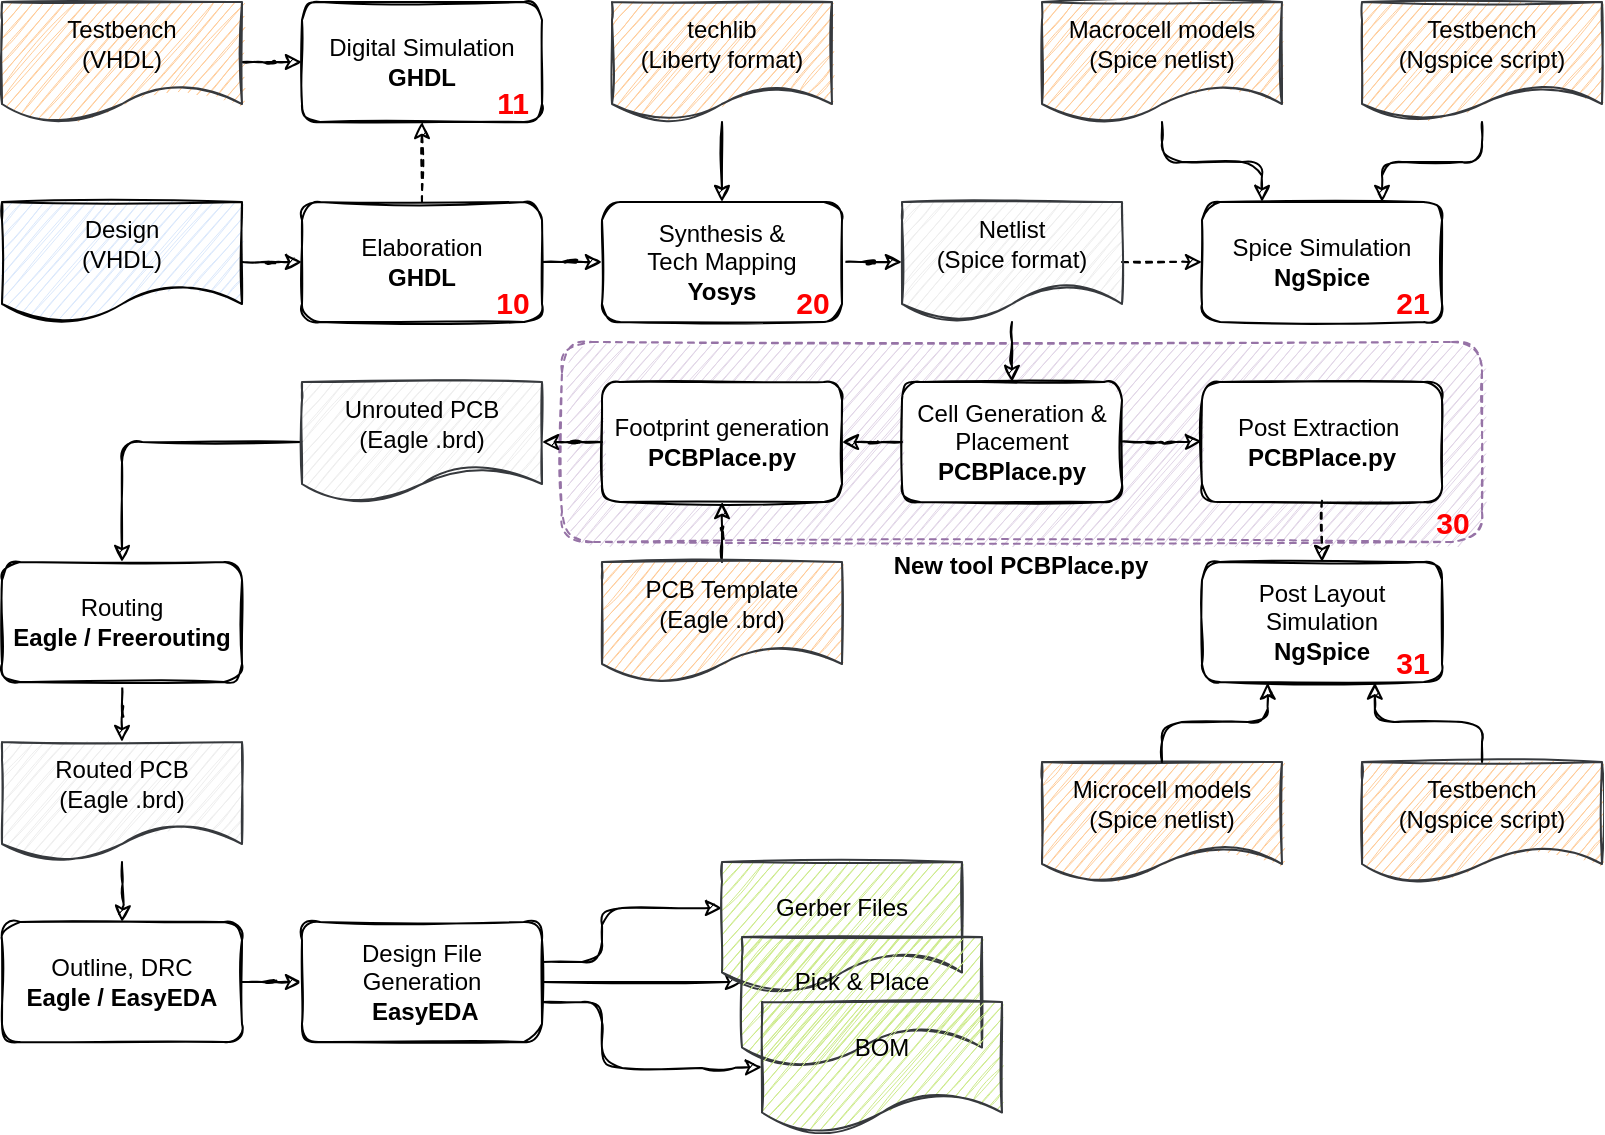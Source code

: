 <mxfile version="15.7.3" type="device"><diagram id="76pVK8txZzAylfdNwiIW" name="Seite-1"><mxGraphModel dx="1824" dy="1102" grid="1" gridSize="10" guides="1" tooltips="1" connect="1" arrows="1" fold="1" page="1" pageScale="1" pageWidth="1169" pageHeight="1654" math="0" shadow="0"><root><mxCell id="0"/><mxCell id="1" parent="0"/><mxCell id="VOdj1MrYIEahnoCqU6C0-6" value="" style="rounded=1;whiteSpace=wrap;html=1;dashed=1;fillColor=#e1d5e7;strokeColor=#9673a6;sketch=1;" parent="1" vertex="1"><mxGeometry x="330" y="300" width="460" height="100" as="geometry"/></mxCell><mxCell id="D0brOnI806T1x-EKZ3ic-13" value="" style="edgeStyle=orthogonalEdgeStyle;orthogonalLoop=1;jettySize=auto;html=1;sketch=1;" parent="1" source="D0brOnI806T1x-EKZ3ic-3" target="D0brOnI806T1x-EKZ3ic-12" edge="1"><mxGeometry relative="1" as="geometry"/></mxCell><mxCell id="D0brOnI806T1x-EKZ3ic-3" value="Design&lt;br&gt;(VHDL)" style="shape=document;whiteSpace=wrap;html=1;boundedLbl=1;fillColor=#dae8fc;strokeColor=#030303;rounded=1;sketch=1;" parent="1" vertex="1"><mxGeometry x="50" y="230" width="120" height="60" as="geometry"/></mxCell><mxCell id="D0brOnI806T1x-EKZ3ic-15" value="" style="edgeStyle=orthogonalEdgeStyle;orthogonalLoop=1;jettySize=auto;html=1;sketch=1;" parent="1" source="D0brOnI806T1x-EKZ3ic-12" target="D0brOnI806T1x-EKZ3ic-14" edge="1"><mxGeometry relative="1" as="geometry"/></mxCell><mxCell id="4" value="" style="edgeStyle=orthogonalEdgeStyle;orthogonalLoop=1;jettySize=auto;html=1;dashed=1;sketch=1;" parent="1" source="D0brOnI806T1x-EKZ3ic-12" target="3" edge="1"><mxGeometry relative="1" as="geometry"/></mxCell><mxCell id="D0brOnI806T1x-EKZ3ic-12" value="Elaboration&lt;br&gt;&lt;b&gt;GHDL&lt;/b&gt;" style="whiteSpace=wrap;html=1;rounded=1;sketch=1;" parent="1" vertex="1"><mxGeometry x="200" y="230" width="120" height="60" as="geometry"/></mxCell><mxCell id="D0brOnI806T1x-EKZ3ic-19" value="" style="edgeStyle=orthogonalEdgeStyle;orthogonalLoop=1;jettySize=auto;html=1;sketch=1;" parent="1" source="D0brOnI806T1x-EKZ3ic-14" target="D0brOnI806T1x-EKZ3ic-18" edge="1"><mxGeometry relative="1" as="geometry"/></mxCell><mxCell id="D0brOnI806T1x-EKZ3ic-14" value="Synthesis &amp;amp; &lt;br&gt;Tech Mapping&lt;br&gt;&lt;b&gt;Yosys&lt;/b&gt;" style="whiteSpace=wrap;html=1;rounded=1;sketch=1;" parent="1" vertex="1"><mxGeometry x="350" y="230" width="120" height="60" as="geometry"/></mxCell><mxCell id="D0brOnI806T1x-EKZ3ic-21" value="" style="edgeStyle=orthogonalEdgeStyle;orthogonalLoop=1;jettySize=auto;html=1;sketch=1;" parent="1" source="D0brOnI806T1x-EKZ3ic-18" target="D0brOnI806T1x-EKZ3ic-20" edge="1"><mxGeometry relative="1" as="geometry"><Array as="points"><mxPoint x="555" y="310"/><mxPoint x="555" y="310"/></Array></mxGeometry></mxCell><mxCell id="D0brOnI806T1x-EKZ3ic-30" value="" style="edgeStyle=orthogonalEdgeStyle;orthogonalLoop=1;jettySize=auto;html=1;dashed=1;sketch=1;" parent="1" source="D0brOnI806T1x-EKZ3ic-18" target="D0brOnI806T1x-EKZ3ic-29" edge="1"><mxGeometry relative="1" as="geometry"/></mxCell><mxCell id="D0brOnI806T1x-EKZ3ic-18" value="Netlist&lt;br&gt;(Spice format)" style="shape=document;whiteSpace=wrap;html=1;boundedLbl=1;fillColor=#eeeeee;strokeColor=#36393d;rounded=1;sketch=1;" parent="1" vertex="1"><mxGeometry x="500" y="230" width="110" height="60" as="geometry"/></mxCell><mxCell id="D0brOnI806T1x-EKZ3ic-26" value="" style="edgeStyle=orthogonalEdgeStyle;orthogonalLoop=1;jettySize=auto;html=1;sketch=1;" parent="1" source="D0brOnI806T1x-EKZ3ic-20" target="D0brOnI806T1x-EKZ3ic-25" edge="1"><mxGeometry relative="1" as="geometry"/></mxCell><mxCell id="D0brOnI806T1x-EKZ3ic-20" value="Cell Generation &amp;amp; Placement&lt;br&gt;&lt;b&gt;PCBPlace.py&lt;/b&gt;" style="whiteSpace=wrap;html=1;rounded=1;sketch=1;" parent="1" vertex="1"><mxGeometry x="500" y="320" width="110" height="60" as="geometry"/></mxCell><mxCell id="D0brOnI806T1x-EKZ3ic-24" value="" style="edgeStyle=orthogonalEdgeStyle;orthogonalLoop=1;jettySize=auto;html=1;sketch=1;" parent="1" source="D0brOnI806T1x-EKZ3ic-22" target="D0brOnI806T1x-EKZ3ic-14" edge="1"><mxGeometry relative="1" as="geometry"/></mxCell><mxCell id="D0brOnI806T1x-EKZ3ic-22" value="techlib&lt;br&gt;(Liberty format)" style="shape=document;whiteSpace=wrap;html=1;boundedLbl=1;fillColor=#ffcc99;strokeColor=#36393d;rounded=1;sketch=1;" parent="1" vertex="1"><mxGeometry x="355" y="130" width="110" height="60" as="geometry"/></mxCell><mxCell id="D0brOnI806T1x-EKZ3ic-37" value="" style="edgeStyle=orthogonalEdgeStyle;orthogonalLoop=1;jettySize=auto;html=1;sketch=1;" parent="1" source="D0brOnI806T1x-EKZ3ic-25" target="D0brOnI806T1x-EKZ3ic-36" edge="1"><mxGeometry relative="1" as="geometry"/></mxCell><mxCell id="D0brOnI806T1x-EKZ3ic-25" value="Footprint generation&lt;br&gt;&lt;b&gt;PCBPlace.py&lt;/b&gt;" style="whiteSpace=wrap;html=1;rounded=1;sketch=1;" parent="1" vertex="1"><mxGeometry x="350" y="320" width="120" height="60" as="geometry"/></mxCell><mxCell id="D0brOnI806T1x-EKZ3ic-28" value="" style="edgeStyle=orthogonalEdgeStyle;orthogonalLoop=1;jettySize=auto;html=1;sketch=1;" parent="1" source="D0brOnI806T1x-EKZ3ic-27" target="D0brOnI806T1x-EKZ3ic-25" edge="1"><mxGeometry relative="1" as="geometry"/></mxCell><mxCell id="D0brOnI806T1x-EKZ3ic-27" value="PCB Template&lt;br&gt;(Eagle .brd)" style="shape=document;whiteSpace=wrap;html=1;boundedLbl=1;fillColor=#ffcc99;strokeColor=#36393d;rounded=1;sketch=1;" parent="1" vertex="1"><mxGeometry x="350" y="410" width="120" height="60" as="geometry"/></mxCell><mxCell id="D0brOnI806T1x-EKZ3ic-29" value="Spice Simulation&lt;br&gt;&lt;b&gt;NgSpice&lt;/b&gt;" style="whiteSpace=wrap;html=1;rounded=1;sketch=1;" parent="1" vertex="1"><mxGeometry x="650" y="230" width="120" height="60" as="geometry"/></mxCell><mxCell id="D0brOnI806T1x-EKZ3ic-33" value="" style="edgeStyle=orthogonalEdgeStyle;orthogonalLoop=1;jettySize=auto;html=1;entryX=0.25;entryY=0;entryDx=0;entryDy=0;sketch=1;" parent="1" source="D0brOnI806T1x-EKZ3ic-31" target="D0brOnI806T1x-EKZ3ic-29" edge="1"><mxGeometry relative="1" as="geometry"/></mxCell><mxCell id="D0brOnI806T1x-EKZ3ic-31" value="Macrocell models&lt;br&gt;(Spice netlist)" style="shape=document;whiteSpace=wrap;html=1;boundedLbl=1;fillColor=#ffcc99;strokeColor=#36393d;rounded=1;sketch=1;" parent="1" vertex="1"><mxGeometry x="570" y="130" width="120" height="60" as="geometry"/></mxCell><mxCell id="D0brOnI806T1x-EKZ3ic-35" value="" style="edgeStyle=orthogonalEdgeStyle;orthogonalLoop=1;jettySize=auto;html=1;sketch=1;" parent="1" source="D0brOnI806T1x-EKZ3ic-32" target="D0brOnI806T1x-EKZ3ic-29" edge="1"><mxGeometry relative="1" as="geometry"><mxPoint x="760" y="210" as="targetPoint"/><Array as="points"><mxPoint x="790" y="210"/><mxPoint x="740" y="210"/></Array></mxGeometry></mxCell><mxCell id="D0brOnI806T1x-EKZ3ic-32" value="Testbench&lt;br&gt;(Ngspice script)" style="shape=document;whiteSpace=wrap;html=1;boundedLbl=1;fillColor=#ffcc99;strokeColor=#36393d;rounded=1;sketch=1;" parent="1" vertex="1"><mxGeometry x="730" y="130" width="120" height="60" as="geometry"/></mxCell><mxCell id="D0brOnI806T1x-EKZ3ic-39" value="" style="edgeStyle=orthogonalEdgeStyle;orthogonalLoop=1;jettySize=auto;html=1;sketch=1;" parent="1" source="D0brOnI806T1x-EKZ3ic-36" target="D0brOnI806T1x-EKZ3ic-38" edge="1"><mxGeometry relative="1" as="geometry"/></mxCell><mxCell id="D0brOnI806T1x-EKZ3ic-36" value="Unrouted PCB&lt;br&gt;(Eagle .brd)" style="shape=document;whiteSpace=wrap;html=1;boundedLbl=1;fillColor=#eeeeee;strokeColor=#36393d;rounded=1;sketch=1;" parent="1" vertex="1"><mxGeometry x="200" y="320" width="120" height="60" as="geometry"/></mxCell><mxCell id="D0brOnI806T1x-EKZ3ic-47" value="" style="edgeStyle=orthogonalEdgeStyle;orthogonalLoop=1;jettySize=auto;html=1;sketch=1;" parent="1" source="D0brOnI806T1x-EKZ3ic-38" target="D0brOnI806T1x-EKZ3ic-46" edge="1"><mxGeometry relative="1" as="geometry"/></mxCell><mxCell id="D0brOnI806T1x-EKZ3ic-38" value="Routing&lt;br&gt;&lt;b&gt;Eagle / Freerouting&lt;/b&gt;" style="whiteSpace=wrap;html=1;rounded=1;sketch=1;" parent="1" vertex="1"><mxGeometry x="50" y="410" width="120" height="60" as="geometry"/></mxCell><mxCell id="D0brOnI806T1x-EKZ3ic-43" value="" style="edgeStyle=orthogonalEdgeStyle;orthogonalLoop=1;jettySize=auto;html=1;sketch=1;" parent="1" source="D0brOnI806T1x-EKZ3ic-40" target="D0brOnI806T1x-EKZ3ic-42" edge="1"><mxGeometry relative="1" as="geometry"/></mxCell><mxCell id="D0brOnI806T1x-EKZ3ic-40" value="Outline, DRC&lt;br&gt;&lt;b&gt;Eagle / EasyEDA&lt;/b&gt;" style="whiteSpace=wrap;html=1;rounded=1;sketch=1;" parent="1" vertex="1"><mxGeometry x="50" y="590" width="120" height="60" as="geometry"/></mxCell><mxCell id="D0brOnI806T1x-EKZ3ic-50" value="" style="edgeStyle=orthogonalEdgeStyle;orthogonalLoop=1;jettySize=auto;html=1;sketch=1;" parent="1" source="D0brOnI806T1x-EKZ3ic-42" target="D0brOnI806T1x-EKZ3ic-49" edge="1"><mxGeometry relative="1" as="geometry"><Array as="points"><mxPoint x="350" y="610"/><mxPoint x="350" y="583"/></Array></mxGeometry></mxCell><mxCell id="D0brOnI806T1x-EKZ3ic-53" style="edgeStyle=orthogonalEdgeStyle;orthogonalLoop=1;jettySize=auto;html=1;exitX=1;exitY=0.5;exitDx=0;exitDy=0;sketch=1;" parent="1" source="D0brOnI806T1x-EKZ3ic-42" target="D0brOnI806T1x-EKZ3ic-51" edge="1"><mxGeometry relative="1" as="geometry"><Array as="points"><mxPoint x="490" y="620"/><mxPoint x="490" y="620"/></Array></mxGeometry></mxCell><mxCell id="D0brOnI806T1x-EKZ3ic-54" style="edgeStyle=orthogonalEdgeStyle;orthogonalLoop=1;jettySize=auto;html=1;exitX=0.999;exitY=0.667;exitDx=0;exitDy=0;entryX=0;entryY=0.5;entryDx=0;entryDy=0;exitPerimeter=0;sketch=1;" parent="1" source="D0brOnI806T1x-EKZ3ic-42" target="D0brOnI806T1x-EKZ3ic-52" edge="1"><mxGeometry relative="1" as="geometry"><Array as="points"><mxPoint x="350" y="630"/><mxPoint x="350" y="663"/><mxPoint x="410" y="663"/></Array></mxGeometry></mxCell><mxCell id="D0brOnI806T1x-EKZ3ic-42" value="Design File Generation&lt;br&gt;&lt;b&gt;&amp;nbsp;EasyEDA&lt;/b&gt;" style="whiteSpace=wrap;html=1;rounded=1;sketch=1;" parent="1" vertex="1"><mxGeometry x="200" y="590" width="120" height="60" as="geometry"/></mxCell><mxCell id="D0brOnI806T1x-EKZ3ic-48" value="" style="edgeStyle=orthogonalEdgeStyle;orthogonalLoop=1;jettySize=auto;html=1;sketch=1;" parent="1" target="D0brOnI806T1x-EKZ3ic-40" edge="1"><mxGeometry relative="1" as="geometry"><mxPoint x="110" y="560" as="sourcePoint"/></mxGeometry></mxCell><mxCell id="D0brOnI806T1x-EKZ3ic-46" value="Routed PCB&lt;br&gt;(Eagle .brd)" style="shape=document;whiteSpace=wrap;html=1;boundedLbl=1;fillColor=#eeeeee;strokeColor=#36393d;rounded=1;sketch=1;" parent="1" vertex="1"><mxGeometry x="50" y="500" width="120" height="60" as="geometry"/></mxCell><mxCell id="D0brOnI806T1x-EKZ3ic-49" value="Gerber Files" style="shape=document;whiteSpace=wrap;html=1;boundedLbl=1;fillColor=#cdeb8b;strokeColor=#36393d;rounded=1;sketch=1;" parent="1" vertex="1"><mxGeometry x="410" y="560" width="120" height="65" as="geometry"/></mxCell><mxCell id="D0brOnI806T1x-EKZ3ic-51" value="Pick &amp;amp; Place" style="shape=document;whiteSpace=wrap;html=1;boundedLbl=1;fillColor=#cdeb8b;strokeColor=#36393d;rounded=1;sketch=1;" parent="1" vertex="1"><mxGeometry x="420" y="597.5" width="120" height="65" as="geometry"/></mxCell><mxCell id="D0brOnI806T1x-EKZ3ic-52" value="BOM" style="shape=document;whiteSpace=wrap;html=1;boundedLbl=1;fillColor=#cdeb8b;strokeColor=#36393d;rounded=1;sketch=1;" parent="1" vertex="1"><mxGeometry x="430" y="630" width="120" height="65" as="geometry"/></mxCell><mxCell id="3" value="Digital Simulation&lt;br&gt;&lt;b&gt;GHDL&lt;/b&gt;" style="whiteSpace=wrap;html=1;rounded=1;sketch=1;" parent="1" vertex="1"><mxGeometry x="200" y="130" width="120" height="60" as="geometry"/></mxCell><mxCell id="6" value="" style="edgeStyle=orthogonalEdgeStyle;orthogonalLoop=1;jettySize=auto;html=1;sketch=1;" parent="1" source="5" target="3" edge="1"><mxGeometry relative="1" as="geometry"/></mxCell><mxCell id="5" value="Testbench&lt;br&gt;(VHDL)" style="shape=document;whiteSpace=wrap;html=1;boundedLbl=1;fillColor=#ffcc99;strokeColor=#36393d;rounded=1;sketch=1;" parent="1" vertex="1"><mxGeometry x="50" y="130" width="120" height="60" as="geometry"/></mxCell><mxCell id="sEqo7gwVr4jrc9LUyXWS-7" value="21" style="text;html=1;align=center;verticalAlign=middle;resizable=0;points=[];autosize=1;strokeColor=none;fillColor=none;fontStyle=1;fontSize=15;labelBackgroundColor=none;labelBorderColor=none;fontColor=#FF0000;" parent="1" vertex="1"><mxGeometry x="740" y="270" width="30" height="20" as="geometry"/></mxCell><mxCell id="sEqo7gwVr4jrc9LUyXWS-10" value="10" style="text;html=1;align=center;verticalAlign=middle;resizable=0;points=[];autosize=1;strokeColor=none;fillColor=none;fontStyle=1;fontSize=15;labelBackgroundColor=none;labelBorderColor=none;fontColor=#FF0000;" parent="1" vertex="1"><mxGeometry x="290" y="270" width="30" height="20" as="geometry"/></mxCell><mxCell id="sEqo7gwVr4jrc9LUyXWS-11" value="11" style="text;html=1;align=center;verticalAlign=middle;resizable=0;points=[];autosize=1;strokeColor=none;fillColor=none;fontStyle=1;fontSize=15;labelBackgroundColor=none;labelBorderColor=none;fontColor=#FF0000;" parent="1" vertex="1"><mxGeometry x="290" y="170" width="30" height="20" as="geometry"/></mxCell><mxCell id="sEqo7gwVr4jrc9LUyXWS-12" value="20" style="text;html=1;align=center;verticalAlign=middle;resizable=0;points=[];autosize=1;strokeColor=none;fillColor=none;fontStyle=1;fontSize=15;labelBackgroundColor=none;labelBorderColor=none;fontColor=#FF0000;" parent="1" vertex="1"><mxGeometry x="440" y="270" width="30" height="20" as="geometry"/></mxCell><mxCell id="sEqo7gwVr4jrc9LUyXWS-13" value="30" style="text;html=1;align=center;verticalAlign=middle;resizable=0;points=[];autosize=1;strokeColor=none;fillColor=none;fontStyle=1;fontSize=15;labelBackgroundColor=none;labelBorderColor=none;fontColor=#FF0000;" parent="1" vertex="1"><mxGeometry x="760" y="380" width="30" height="20" as="geometry"/></mxCell><mxCell id="VOdj1MrYIEahnoCqU6C0-8" value="New tool PCBPlace.py" style="text;html=1;strokeColor=none;fillColor=none;align=center;verticalAlign=middle;whiteSpace=wrap;rounded=0;dashed=1;sketch=1;fontStyle=1" parent="1" vertex="1"><mxGeometry x="482" y="397" width="155" height="30" as="geometry"/></mxCell><mxCell id="_Ij4MWB5k-7ml7b0twgT-7" value="Post Extraction&amp;nbsp;&lt;br&gt;&lt;b&gt;PCBPlace.py&lt;/b&gt;" style="whiteSpace=wrap;html=1;rounded=1;sketch=1;" vertex="1" parent="1"><mxGeometry x="650" y="320" width="120" height="60" as="geometry"/></mxCell><mxCell id="_Ij4MWB5k-7ml7b0twgT-8" value="" style="edgeStyle=orthogonalEdgeStyle;orthogonalLoop=1;jettySize=auto;html=1;sketch=1;" edge="1" parent="1"><mxGeometry relative="1" as="geometry"><mxPoint x="610" y="349.71" as="sourcePoint"/><mxPoint x="650" y="349.71" as="targetPoint"/></mxGeometry></mxCell><mxCell id="_Ij4MWB5k-7ml7b0twgT-11" value="Post Layout Simulation&lt;br&gt;&lt;b&gt;NgSpice&lt;/b&gt;" style="whiteSpace=wrap;html=1;rounded=1;sketch=1;" vertex="1" parent="1"><mxGeometry x="650" y="410" width="120" height="60" as="geometry"/></mxCell><mxCell id="_Ij4MWB5k-7ml7b0twgT-12" value="" style="edgeStyle=orthogonalEdgeStyle;orthogonalLoop=1;jettySize=auto;html=1;dashed=1;sketch=1;entryX=0.5;entryY=0;entryDx=0;entryDy=0;" edge="1" parent="1" target="_Ij4MWB5k-7ml7b0twgT-11"><mxGeometry relative="1" as="geometry"><mxPoint x="710" y="379.43" as="sourcePoint"/><mxPoint x="750" y="379.43" as="targetPoint"/></mxGeometry></mxCell><mxCell id="_Ij4MWB5k-7ml7b0twgT-13" value="31" style="text;html=1;align=center;verticalAlign=middle;resizable=0;points=[];autosize=1;strokeColor=none;fillColor=none;fontStyle=1;fontSize=15;labelBackgroundColor=none;labelBorderColor=none;fontColor=#FF0000;" vertex="1" parent="1"><mxGeometry x="740" y="450" width="30" height="20" as="geometry"/></mxCell><mxCell id="_Ij4MWB5k-7ml7b0twgT-14" value="Microcell models&lt;br&gt;(Spice netlist)" style="shape=document;whiteSpace=wrap;html=1;boundedLbl=1;fillColor=#ffcc99;strokeColor=#36393d;rounded=1;sketch=1;" vertex="1" parent="1"><mxGeometry x="570" y="510" width="120" height="60" as="geometry"/></mxCell><mxCell id="_Ij4MWB5k-7ml7b0twgT-15" value="Testbench&lt;br&gt;(Ngspice script)" style="shape=document;whiteSpace=wrap;html=1;boundedLbl=1;fillColor=#ffcc99;strokeColor=#36393d;rounded=1;sketch=1;" vertex="1" parent="1"><mxGeometry x="730" y="510" width="120" height="60" as="geometry"/></mxCell><mxCell id="_Ij4MWB5k-7ml7b0twgT-16" value="" style="edgeStyle=orthogonalEdgeStyle;orthogonalLoop=1;jettySize=auto;html=1;entryX=0.274;entryY=1.005;entryDx=0;entryDy=0;sketch=1;entryPerimeter=0;" edge="1" parent="1" target="_Ij4MWB5k-7ml7b0twgT-11"><mxGeometry relative="1" as="geometry"><mxPoint x="630.0" y="510" as="sourcePoint"/><mxPoint x="679.99" y="550" as="targetPoint"/><Array as="points"><mxPoint x="630" y="490"/><mxPoint x="683" y="490"/></Array></mxGeometry></mxCell><mxCell id="_Ij4MWB5k-7ml7b0twgT-17" value="" style="edgeStyle=orthogonalEdgeStyle;orthogonalLoop=1;jettySize=auto;html=1;entryX=0.274;entryY=1.005;entryDx=0;entryDy=0;sketch=1;entryPerimeter=0;exitX=0.5;exitY=0;exitDx=0;exitDy=0;" edge="1" parent="1" source="_Ij4MWB5k-7ml7b0twgT-15"><mxGeometry relative="1" as="geometry"><mxPoint x="683.54" y="510" as="sourcePoint"/><mxPoint x="736.42" y="470.3" as="targetPoint"/><Array as="points"><mxPoint x="790" y="490"/><mxPoint x="736" y="490"/></Array></mxGeometry></mxCell></root></mxGraphModel></diagram></mxfile>